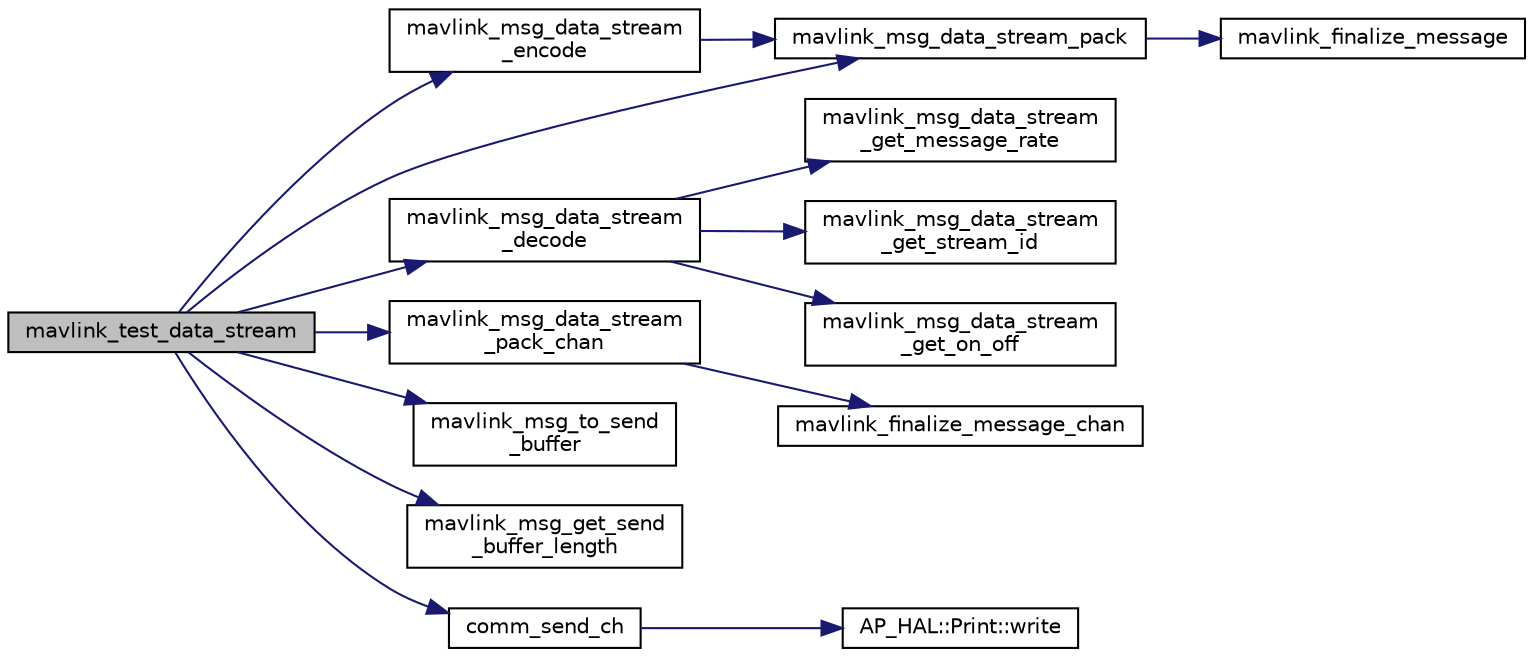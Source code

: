 digraph "mavlink_test_data_stream"
{
 // INTERACTIVE_SVG=YES
  edge [fontname="Helvetica",fontsize="10",labelfontname="Helvetica",labelfontsize="10"];
  node [fontname="Helvetica",fontsize="10",shape=record];
  rankdir="LR";
  Node1 [label="mavlink_test_data_stream",height=0.2,width=0.4,color="black", fillcolor="grey75", style="filled" fontcolor="black"];
  Node1 -> Node2 [color="midnightblue",fontsize="10",style="solid",fontname="Helvetica"];
  Node2 [label="mavlink_msg_data_stream\l_encode",height=0.2,width=0.4,color="black", fillcolor="white", style="filled",URL="$mavlink__msg__data__stream_8h.html#a12ad1fd4fafe9eb8f4427d6a00d24914",tooltip="Encode a data_stream struct. "];
  Node2 -> Node3 [color="midnightblue",fontsize="10",style="solid",fontname="Helvetica"];
  Node3 [label="mavlink_msg_data_stream_pack",height=0.2,width=0.4,color="black", fillcolor="white", style="filled",URL="$mavlink__msg__data__stream_8h.html#a96c03a61ce31480cc2fae5ec9bdd6e9b",tooltip="Pack a data_stream message. "];
  Node3 -> Node4 [color="midnightblue",fontsize="10",style="solid",fontname="Helvetica"];
  Node4 [label="mavlink_finalize_message",height=0.2,width=0.4,color="black", fillcolor="white", style="filled",URL="$v0_89_2mavlink__helpers_8h.html#af3bea083c5ec83f5b6570b2bd4a817d0",tooltip="Finalize a MAVLink message with MAVLINK_COMM_0 as default channel. "];
  Node1 -> Node5 [color="midnightblue",fontsize="10",style="solid",fontname="Helvetica"];
  Node5 [label="mavlink_msg_data_stream\l_decode",height=0.2,width=0.4,color="black", fillcolor="white", style="filled",URL="$mavlink__msg__data__stream_8h.html#a6647b0e5a0d81c66c1ed88d815ededd7",tooltip="Decode a data_stream message into a struct. "];
  Node5 -> Node6 [color="midnightblue",fontsize="10",style="solid",fontname="Helvetica"];
  Node6 [label="mavlink_msg_data_stream\l_get_message_rate",height=0.2,width=0.4,color="black", fillcolor="white", style="filled",URL="$mavlink__msg__data__stream_8h.html#af810cccd5287ffdbf420cfb0baa5d6cb",tooltip="Get field message_rate from data_stream message. "];
  Node5 -> Node7 [color="midnightblue",fontsize="10",style="solid",fontname="Helvetica"];
  Node7 [label="mavlink_msg_data_stream\l_get_stream_id",height=0.2,width=0.4,color="black", fillcolor="white", style="filled",URL="$mavlink__msg__data__stream_8h.html#a1f3ecfa0f0058ba65751bcd737418266",tooltip="Send a data_stream message. "];
  Node5 -> Node8 [color="midnightblue",fontsize="10",style="solid",fontname="Helvetica"];
  Node8 [label="mavlink_msg_data_stream\l_get_on_off",height=0.2,width=0.4,color="black", fillcolor="white", style="filled",URL="$mavlink__msg__data__stream_8h.html#ab896222ae033ab072a58c681b08974d5",tooltip="Get field on_off from data_stream message. "];
  Node1 -> Node3 [color="midnightblue",fontsize="10",style="solid",fontname="Helvetica"];
  Node1 -> Node9 [color="midnightblue",fontsize="10",style="solid",fontname="Helvetica"];
  Node9 [label="mavlink_msg_data_stream\l_pack_chan",height=0.2,width=0.4,color="black", fillcolor="white", style="filled",URL="$mavlink__msg__data__stream_8h.html#a8b19a85d6baf8d588d6e92ca07462247",tooltip="Pack a data_stream message on a channel. "];
  Node9 -> Node10 [color="midnightblue",fontsize="10",style="solid",fontname="Helvetica"];
  Node10 [label="mavlink_finalize_message_chan",height=0.2,width=0.4,color="black", fillcolor="white", style="filled",URL="$v0_89_2mavlink__helpers_8h.html#aa66131138fc02101dcc73b4b556ab422",tooltip="Finalize a MAVLink message with channel assignment. "];
  Node1 -> Node11 [color="midnightblue",fontsize="10",style="solid",fontname="Helvetica"];
  Node11 [label="mavlink_msg_to_send\l_buffer",height=0.2,width=0.4,color="black", fillcolor="white", style="filled",URL="$v0_89_2mavlink__helpers_8h.html#afea0a9befa84822fd62c2899ea0d849e",tooltip="Pack a message to send it over a serial byte stream. "];
  Node1 -> Node12 [color="midnightblue",fontsize="10",style="solid",fontname="Helvetica"];
  Node12 [label="mavlink_msg_get_send\l_buffer_length",height=0.2,width=0.4,color="black", fillcolor="white", style="filled",URL="$v0_89_2protocol_8h.html#aa86c08f27aabb7a2e12a67f189f590c8",tooltip="Get the required buffer size for this message. "];
  Node1 -> Node13 [color="midnightblue",fontsize="10",style="solid",fontname="Helvetica"];
  Node13 [label="comm_send_ch",height=0.2,width=0.4,color="black", fillcolor="white", style="filled",URL="$GCS__MAVLink_8h.html#ab753873a1ee10adedd0ce246311468f8"];
  Node13 -> Node14 [color="midnightblue",fontsize="10",style="solid",fontname="Helvetica"];
  Node14 [label="AP_HAL::Print::write",height=0.2,width=0.4,color="black", fillcolor="white", style="filled",URL="$classAP__HAL_1_1Print.html#acc65391952a43334f8f5c9bef341f501"];
}

